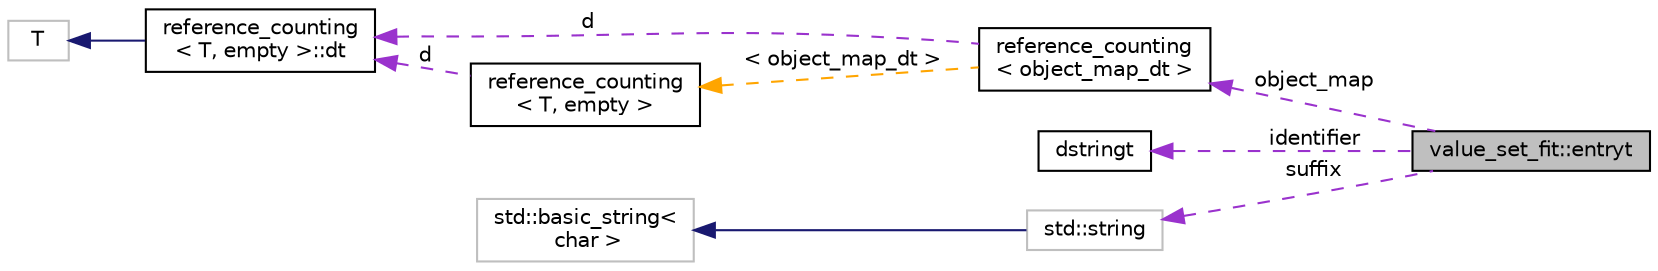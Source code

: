 digraph "value_set_fit::entryt"
{
 // LATEX_PDF_SIZE
  bgcolor="transparent";
  edge [fontname="Helvetica",fontsize="10",labelfontname="Helvetica",labelfontsize="10"];
  node [fontname="Helvetica",fontsize="10",shape=record];
  rankdir="LR";
  Node1 [label="value_set_fit::entryt",height=0.2,width=0.4,color="black", fillcolor="grey75", style="filled", fontcolor="black",tooltip=" "];
  Node2 -> Node1 [dir="back",color="darkorchid3",fontsize="10",style="dashed",label=" object_map" ,fontname="Helvetica"];
  Node2 [label="reference_counting\l\< object_map_dt \>",height=0.2,width=0.4,color="black",URL="$classreference__counting.html",tooltip=" "];
  Node3 -> Node2 [dir="back",color="darkorchid3",fontsize="10",style="dashed",label=" d" ,fontname="Helvetica"];
  Node3 [label="reference_counting\l\< T, empty \>::dt",height=0.2,width=0.4,color="black",URL="$classreference__counting_1_1dt.html",tooltip=" "];
  Node4 -> Node3 [dir="back",color="midnightblue",fontsize="10",style="solid",fontname="Helvetica"];
  Node4 [label="T",height=0.2,width=0.4,color="grey75",tooltip=" "];
  Node5 -> Node2 [dir="back",color="orange",fontsize="10",style="dashed",label=" \< object_map_dt \>" ,fontname="Helvetica"];
  Node5 [label="reference_counting\l\< T, empty \>",height=0.2,width=0.4,color="black",URL="$classreference__counting.html",tooltip=" "];
  Node3 -> Node5 [dir="back",color="darkorchid3",fontsize="10",style="dashed",label=" d" ,fontname="Helvetica"];
  Node6 -> Node1 [dir="back",color="darkorchid3",fontsize="10",style="dashed",label=" identifier" ,fontname="Helvetica"];
  Node6 [label="dstringt",height=0.2,width=0.4,color="black",URL="$classdstringt.html",tooltip="dstringt has one field, an unsigned integer no which is an index into a static table of strings."];
  Node7 -> Node1 [dir="back",color="darkorchid3",fontsize="10",style="dashed",label=" suffix" ,fontname="Helvetica"];
  Node7 [label="std::string",height=0.2,width=0.4,color="grey75",tooltip="STL class."];
  Node8 -> Node7 [dir="back",color="midnightblue",fontsize="10",style="solid",fontname="Helvetica"];
  Node8 [label="std::basic_string\<\l char \>",height=0.2,width=0.4,color="grey75",tooltip="STL class."];
}

